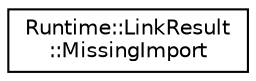 digraph "Graphical Class Hierarchy"
{
  edge [fontname="Helvetica",fontsize="10",labelfontname="Helvetica",labelfontsize="10"];
  node [fontname="Helvetica",fontsize="10",shape=record];
  rankdir="LR";
  Node0 [label="Runtime::LinkResult\l::MissingImport",height=0.2,width=0.4,color="black", fillcolor="white", style="filled",URL="$struct_runtime_1_1_link_result_1_1_missing_import.html"];
}
